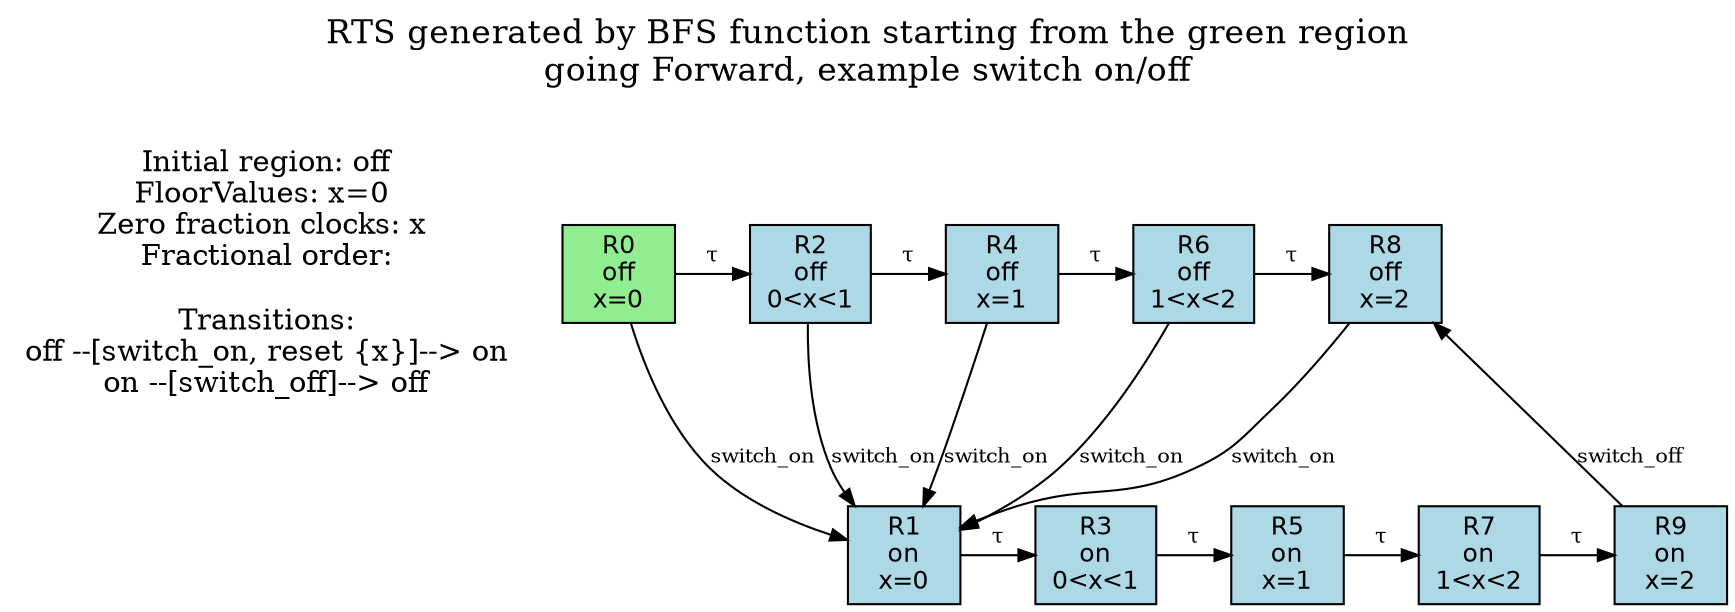 digraph RTS {
  rankdir=TB;
  splines=true;
  label="RTS generated by BFS function starting from the green region\ngoing Forward, example switch on/off

";
  labelloc=t;
  fontsize=16;
  Info [shape=plaintext, label="Initial region: off\nFloorValues: x=0 \nZero fraction clocks: x \nFractional order:\n\nTransitions:\noff --[switch_on, reset {x}]--> on\non --[switch_off]--> off\n"];
  node [shape=box, style=filled, fillcolor=white, fontname=Helvetica, fontsize=12];
  edge [fontsize=10, color=black, arrowsize=0.8];
  R0 [label="R0\noff
x=0", fillcolor=lightgreen];
  R1 [label="R1\non
x=0", fillcolor=lightblue];
  R2 [label="R2\noff
0<x<1", fillcolor=lightblue];
  R3 [label="R3\non
0<x<1", fillcolor=lightblue];
  R4 [label="R4\noff
x=1", fillcolor=lightblue];
  R5 [label="R5\non
x=1", fillcolor=lightblue];
  R6 [label="R6\noff
1<x<2", fillcolor=lightblue];
  R7 [label="R7\non
1<x<2", fillcolor=lightblue];
  R8 [label="R8\noff
x=2", fillcolor=lightblue];
  R9 [label="R9\non
x=2", fillcolor=lightblue];
  { rank=same; R2; R6; R0; R4; R8; }
  { rank=same; R3; R7; R1; R5; R9; }
  R0 -> R1 [label="switch_on"];
  R0 -> R2 [label="τ"];
  R1 -> R3 [label="τ"];
  R2 -> R1 [label="switch_on"];
  R2 -> R4 [label="τ"];
  R3 -> R5 [label="τ"];
  R4 -> R1 [label="switch_on"];
  R4 -> R6 [label="τ"];
  R5 -> R7 [label="τ"];
  R6 -> R1 [label="switch_on"];
  R6 -> R8 [label="τ"];
  R7 -> R9 [label="τ"];
  R8 -> R1 [label="switch_on"];
  R9 -> R8 [label="switch_off"];
}
